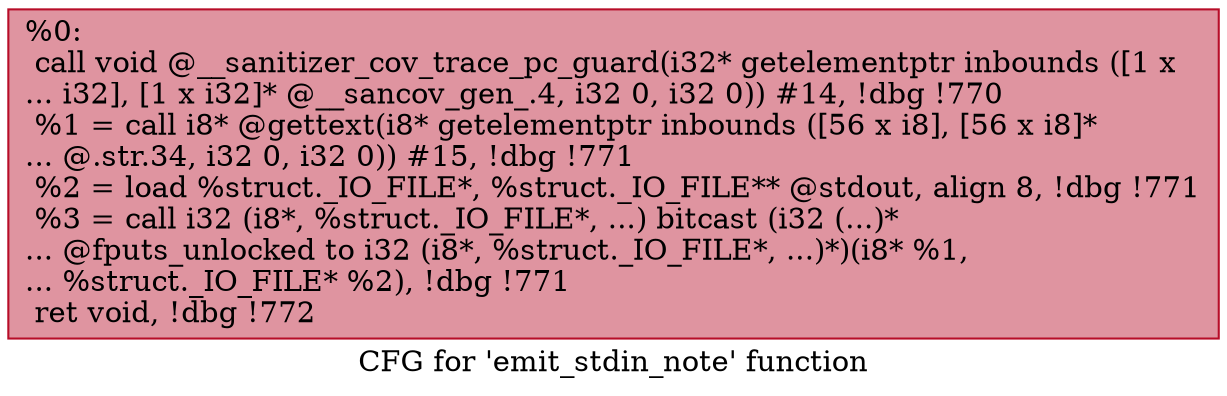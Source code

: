 digraph "CFG for 'emit_stdin_note' function" {
	label="CFG for 'emit_stdin_note' function";

	Node0x5555556985c0 [shape=record,color="#b70d28ff", style=filled, fillcolor="#b70d2870",label="{%0:\l  call void @__sanitizer_cov_trace_pc_guard(i32* getelementptr inbounds ([1 x\l... i32], [1 x i32]* @__sancov_gen_.4, i32 0, i32 0)) #14, !dbg !770\l  %1 = call i8* @gettext(i8* getelementptr inbounds ([56 x i8], [56 x i8]*\l... @.str.34, i32 0, i32 0)) #15, !dbg !771\l  %2 = load %struct._IO_FILE*, %struct._IO_FILE** @stdout, align 8, !dbg !771\l  %3 = call i32 (i8*, %struct._IO_FILE*, ...) bitcast (i32 (...)*\l... @fputs_unlocked to i32 (i8*, %struct._IO_FILE*, ...)*)(i8* %1,\l... %struct._IO_FILE* %2), !dbg !771\l  ret void, !dbg !772\l}"];
}
